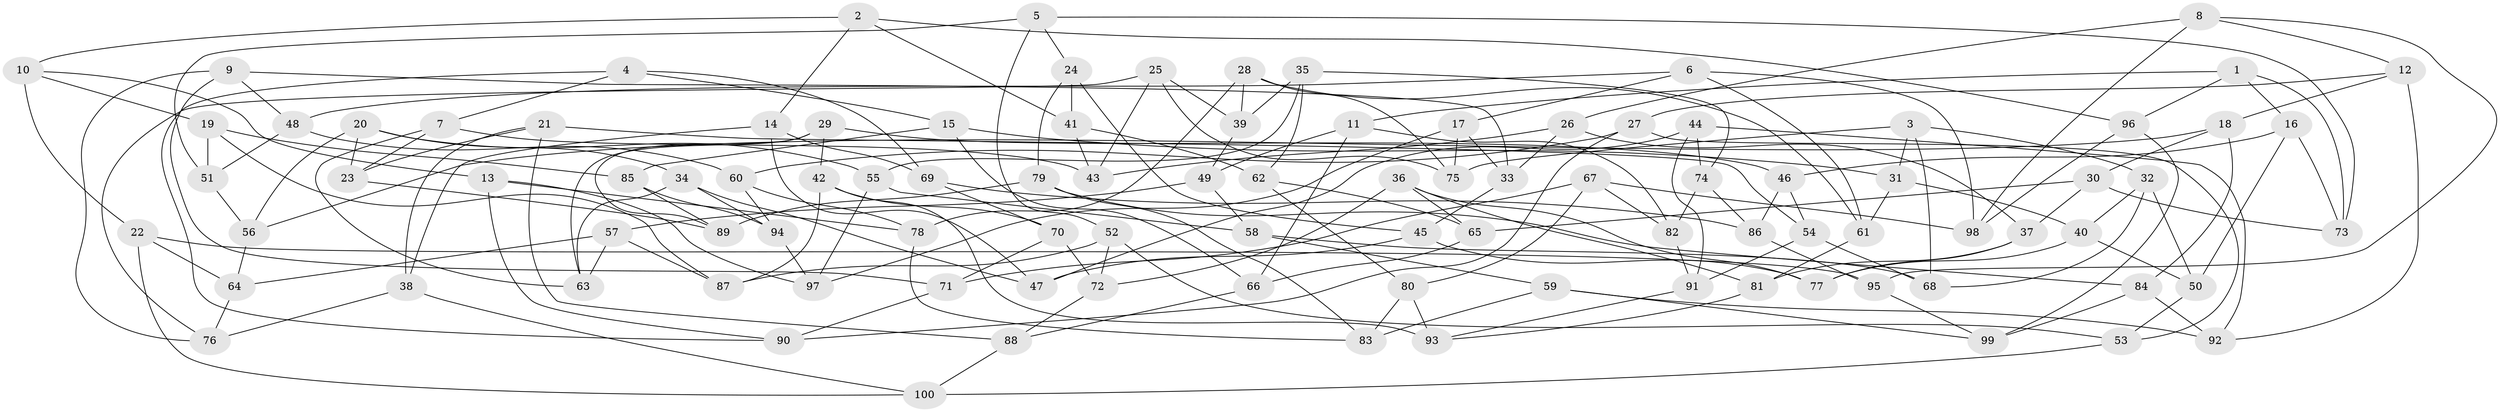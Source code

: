 // Generated by graph-tools (version 1.1) at 2025/11/02/21/25 10:11:17]
// undirected, 100 vertices, 200 edges
graph export_dot {
graph [start="1"]
  node [color=gray90,style=filled];
  1;
  2;
  3;
  4;
  5;
  6;
  7;
  8;
  9;
  10;
  11;
  12;
  13;
  14;
  15;
  16;
  17;
  18;
  19;
  20;
  21;
  22;
  23;
  24;
  25;
  26;
  27;
  28;
  29;
  30;
  31;
  32;
  33;
  34;
  35;
  36;
  37;
  38;
  39;
  40;
  41;
  42;
  43;
  44;
  45;
  46;
  47;
  48;
  49;
  50;
  51;
  52;
  53;
  54;
  55;
  56;
  57;
  58;
  59;
  60;
  61;
  62;
  63;
  64;
  65;
  66;
  67;
  68;
  69;
  70;
  71;
  72;
  73;
  74;
  75;
  76;
  77;
  78;
  79;
  80;
  81;
  82;
  83;
  84;
  85;
  86;
  87;
  88;
  89;
  90;
  91;
  92;
  93;
  94;
  95;
  96;
  97;
  98;
  99;
  100;
  1 -- 73;
  1 -- 16;
  1 -- 11;
  1 -- 96;
  2 -- 96;
  2 -- 10;
  2 -- 41;
  2 -- 14;
  3 -- 75;
  3 -- 31;
  3 -- 68;
  3 -- 32;
  4 -- 15;
  4 -- 90;
  4 -- 69;
  4 -- 7;
  5 -- 24;
  5 -- 52;
  5 -- 73;
  5 -- 51;
  6 -- 48;
  6 -- 61;
  6 -- 98;
  6 -- 17;
  7 -- 63;
  7 -- 43;
  7 -- 23;
  8 -- 95;
  8 -- 98;
  8 -- 12;
  8 -- 26;
  9 -- 48;
  9 -- 71;
  9 -- 76;
  9 -- 33;
  10 -- 13;
  10 -- 19;
  10 -- 22;
  11 -- 49;
  11 -- 66;
  11 -- 82;
  12 -- 27;
  12 -- 92;
  12 -- 18;
  13 -- 97;
  13 -- 90;
  13 -- 78;
  14 -- 69;
  14 -- 38;
  14 -- 47;
  15 -- 66;
  15 -- 85;
  15 -- 31;
  16 -- 46;
  16 -- 73;
  16 -- 50;
  17 -- 97;
  17 -- 33;
  17 -- 75;
  18 -- 30;
  18 -- 84;
  18 -- 56;
  19 -- 51;
  19 -- 87;
  19 -- 85;
  20 -- 56;
  20 -- 23;
  20 -- 55;
  20 -- 34;
  21 -- 54;
  21 -- 38;
  21 -- 23;
  21 -- 88;
  22 -- 100;
  22 -- 95;
  22 -- 64;
  23 -- 89;
  24 -- 79;
  24 -- 45;
  24 -- 41;
  25 -- 76;
  25 -- 39;
  25 -- 75;
  25 -- 43;
  26 -- 37;
  26 -- 43;
  26 -- 33;
  27 -- 90;
  27 -- 53;
  27 -- 60;
  28 -- 75;
  28 -- 39;
  28 -- 61;
  28 -- 78;
  29 -- 42;
  29 -- 63;
  29 -- 46;
  29 -- 89;
  30 -- 37;
  30 -- 73;
  30 -- 65;
  31 -- 61;
  31 -- 40;
  32 -- 50;
  32 -- 68;
  32 -- 40;
  33 -- 45;
  34 -- 63;
  34 -- 47;
  34 -- 94;
  35 -- 74;
  35 -- 62;
  35 -- 39;
  35 -- 55;
  36 -- 65;
  36 -- 81;
  36 -- 77;
  36 -- 72;
  37 -- 77;
  37 -- 81;
  38 -- 76;
  38 -- 100;
  39 -- 49;
  40 -- 50;
  40 -- 77;
  41 -- 62;
  41 -- 43;
  42 -- 70;
  42 -- 93;
  42 -- 87;
  44 -- 74;
  44 -- 47;
  44 -- 92;
  44 -- 91;
  45 -- 77;
  45 -- 47;
  46 -- 54;
  46 -- 86;
  48 -- 60;
  48 -- 51;
  49 -- 57;
  49 -- 58;
  50 -- 53;
  51 -- 56;
  52 -- 53;
  52 -- 87;
  52 -- 72;
  53 -- 100;
  54 -- 68;
  54 -- 91;
  55 -- 97;
  55 -- 58;
  56 -- 64;
  57 -- 63;
  57 -- 64;
  57 -- 87;
  58 -- 59;
  58 -- 68;
  59 -- 83;
  59 -- 99;
  59 -- 92;
  60 -- 78;
  60 -- 94;
  61 -- 81;
  62 -- 65;
  62 -- 80;
  64 -- 76;
  65 -- 66;
  66 -- 88;
  67 -- 82;
  67 -- 71;
  67 -- 98;
  67 -- 80;
  69 -- 86;
  69 -- 70;
  70 -- 71;
  70 -- 72;
  71 -- 90;
  72 -- 88;
  74 -- 82;
  74 -- 86;
  78 -- 83;
  79 -- 84;
  79 -- 83;
  79 -- 89;
  80 -- 83;
  80 -- 93;
  81 -- 93;
  82 -- 91;
  84 -- 92;
  84 -- 99;
  85 -- 94;
  85 -- 89;
  86 -- 95;
  88 -- 100;
  91 -- 93;
  94 -- 97;
  95 -- 99;
  96 -- 99;
  96 -- 98;
}
